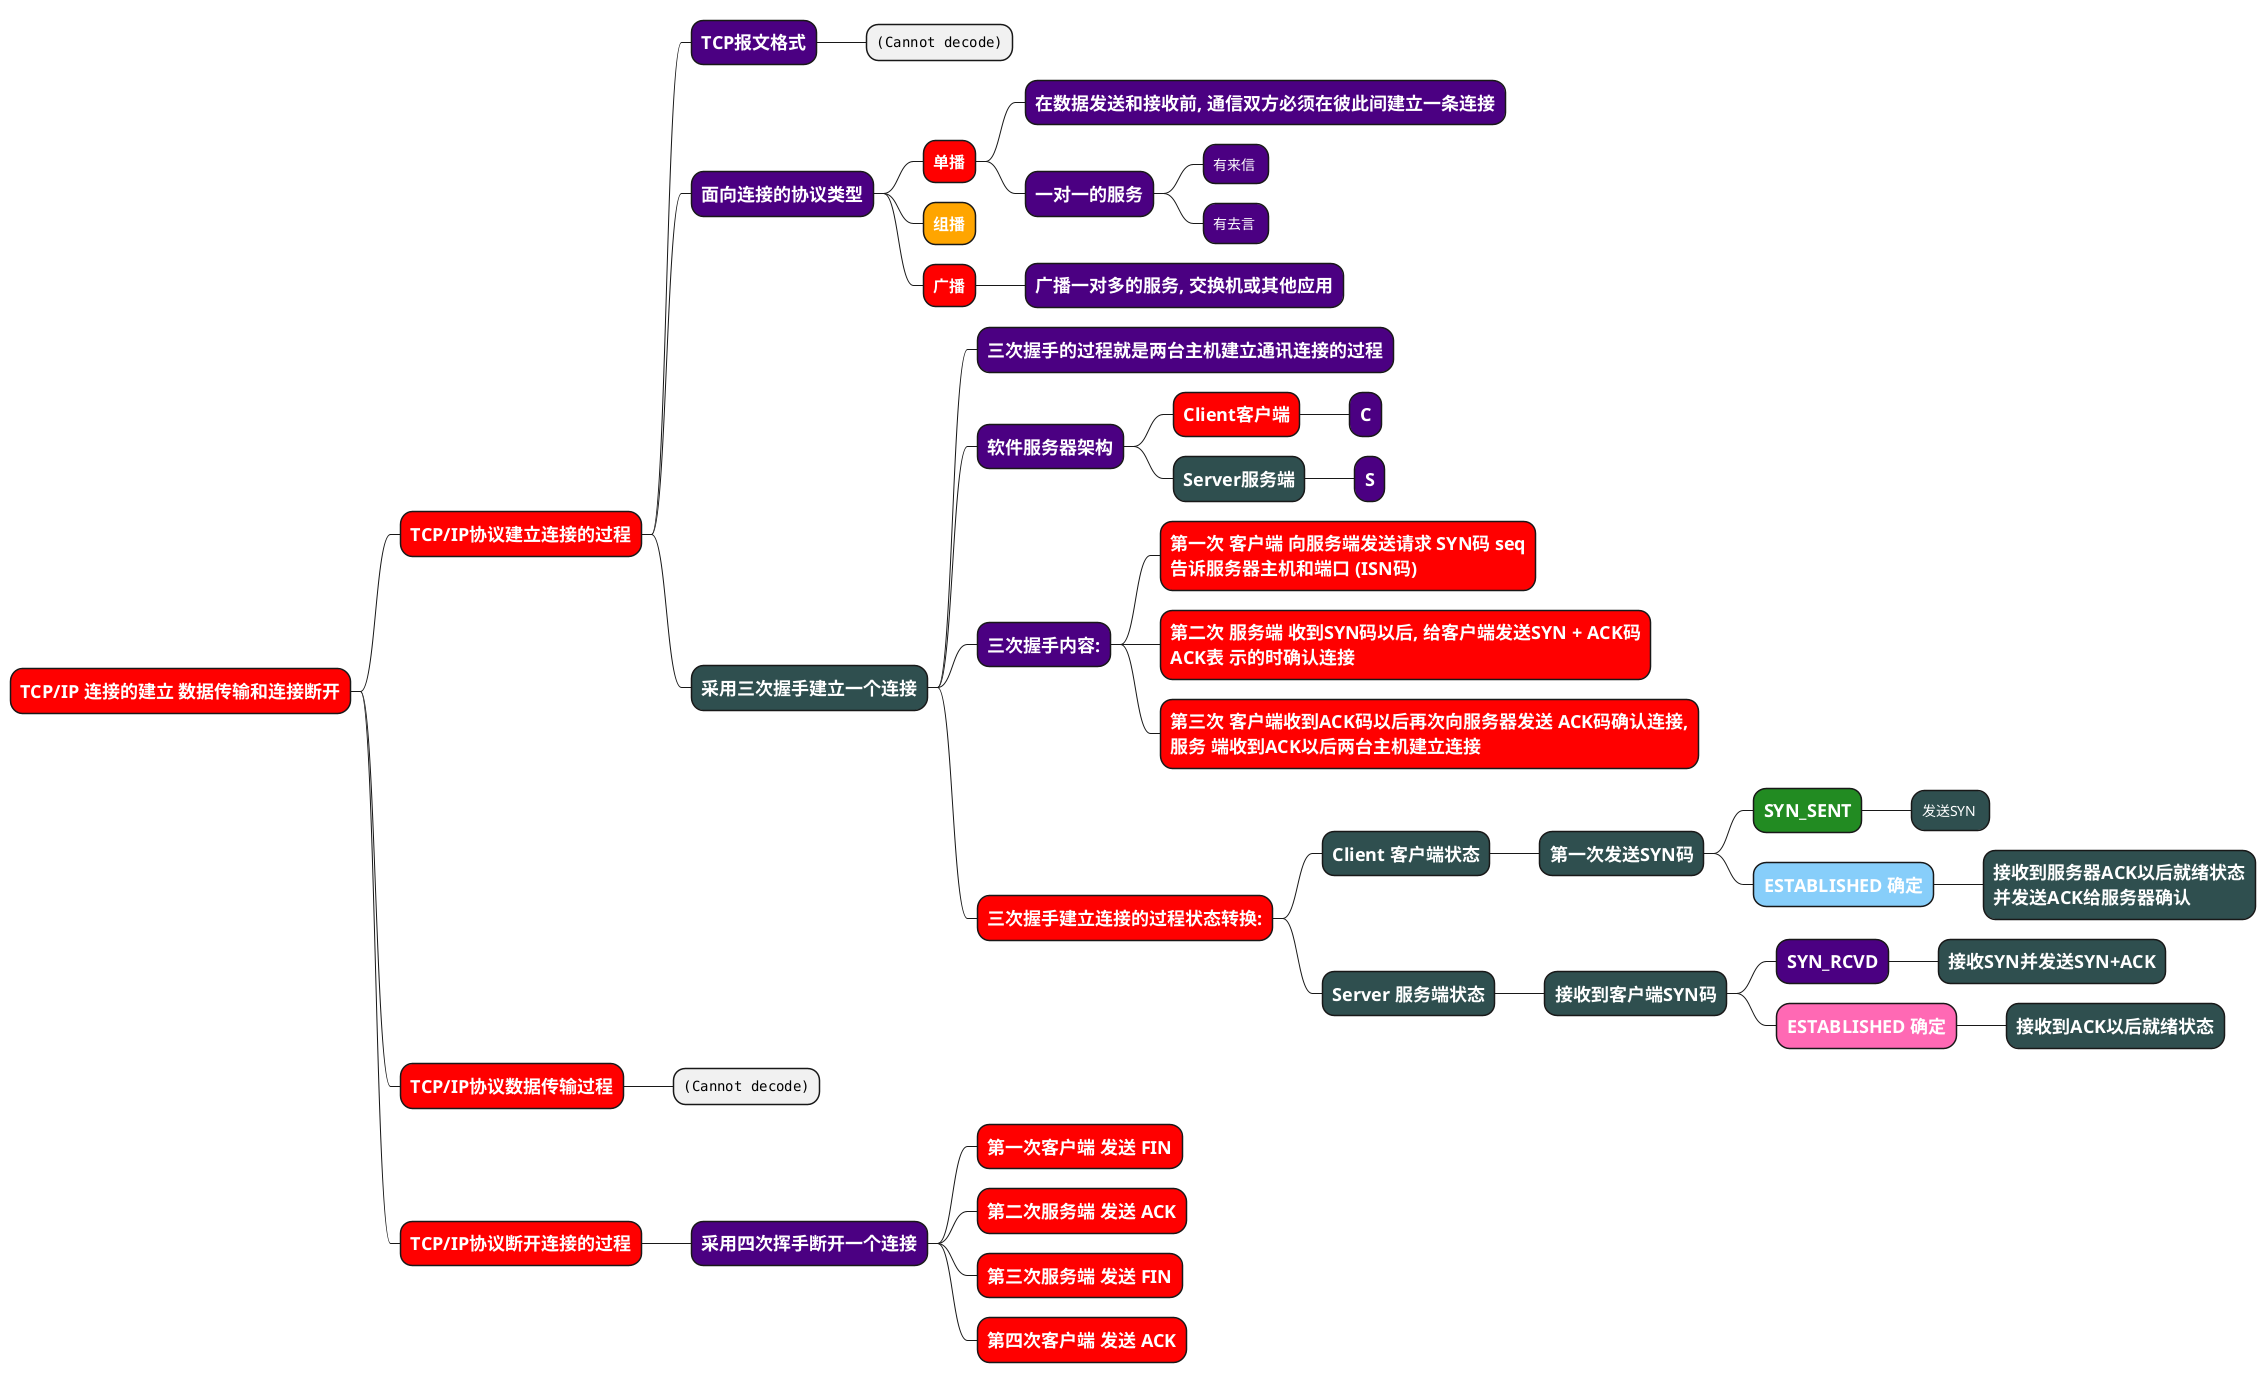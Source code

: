 @@startmindmap
<style>
mindmapDiagram {    
    .red_style{
        BackGroundColor red
        FontColor white
    }
    .indigo_style{
        BackGroundColor Indigo
        FontColor white
    }
    .orange_style{
      BackGroundColor Orange
      FontColor white
    }
    .forestGreen_style{
      BackGroundColor ForestGreen
      FontColor white
    }
    .darkSlateGray_style{
      BackGroundColor DarkSlateGray
      FontColor white
    }
    .lightSkyBlue_style{
      BackGroundColor LightSkyBlue
      FontColor white
    }
    .hotPink_style{
      BackGroundColor HotPink
      FontColor white
    }
}
</style>
* = TCP/IP 连接的建立 数据传输和连接断开 <<red_style>>
 * = TCP/IP协议建立连接的过程 <<red_style>>
  * = TCP报文格式 <<indigo_style>>
   * <img:./img/tcp_datagram.png{scale=0.4}>
  * = 面向连接的协议类型 <<indigo_style>>
   * == 单播 <<red_style>>
    * = 在数据发送和接收前, 通信双方必须在彼此间建立一条连接  <<indigo_style>>
    * = 一对一的服务 <<indigo_style>>
     * 有来信 <<indigo_style>>
     * 有去言 <<indigo_style>>
   * == 组播 <<orange_style>>
   * == 广播 <<red_style>>
    * = 广播一对多的服务, 交换机或其他应用 <<indigo_style>>
  * = 采用三次握手建立一个连接 <<darkSlateGray_style>>
   * = 三次握手的过程就是两台主机建立通讯连接的过程 <<indigo_style>>
   * = 软件服务器架构 <<indigo_style>>
    * = Client客户端 <<red_style>>
     * = C <<indigo_style>>
    * = Server服务端 <<darkSlateGray_style>>
     * = S <<indigo_style>>
   * = 三次握手内容: <<indigo_style>>
    * = 第一次 客户端 向服务端发送请求 SYN码 seq \n= 告诉服务器主机和端口 (ISN码) <<red_style>>
    * = 第二次 服务端 收到SYN码以后, 给客户端发送SYN + ACK码 \n= ACK表 示的时确认连接 <<red_style>>
    * = 第三次 客户端收到ACK码以后再次向服务器发送 ACK码确认连接,\n= 服务 端收到ACK以后两台主机建立连接 <<red_style>>
   * = 三次握手建立连接的过程状态转换: <<red_style>> 
    * = Client 客户端状态 <<darkSlateGray_style>>
     * = 第一次发送SYN码 <<darkSlateGray_style>>
      * = SYN_SENT <<forestGreen_style>>
       * 发送SYN <<darkSlateGray_style>>
      * = ESTABLISHED 确定 <<lightSkyBlue_style>>
       * = 接收到服务器ACK以后就绪状态 \n= 并发送ACK给服务器确认  <<darkSlateGray_style>>
    * = Server 服务端状态 <<darkSlateGray_style>>
     * = 接收到客户端SYN码 <<darkSlateGray_style>>
      * = SYN_RCVD <<indigo_style>>
       * = 接收SYN并发送SYN+ACK <<darkSlateGray_style>>
      * = ESTABLISHED 确定 <<hotPink_style>>
       * = 接收到ACK以后就绪状态 <<darkSlateGray_style>>
 * = TCP/IP协议数据传输过程 <<red_style>>
  * <img:./img/tpc_handshake_wave.png{scale=0.5}>
 * = TCP/IP协议断开连接的过程 <<red_style>>
  * = 采用四次挥手断开一个连接 <<indigo_style>>
   * = 第一次客户端 发送 FIN <<red_style>>
   * = 第二次服务端 发送 ACK <<red_style>>
   * = 第三次服务端 发送 FIN <<red_style>>
   * = 第四次客户端 发送 ACK <<red_style>>
@@endmindmap